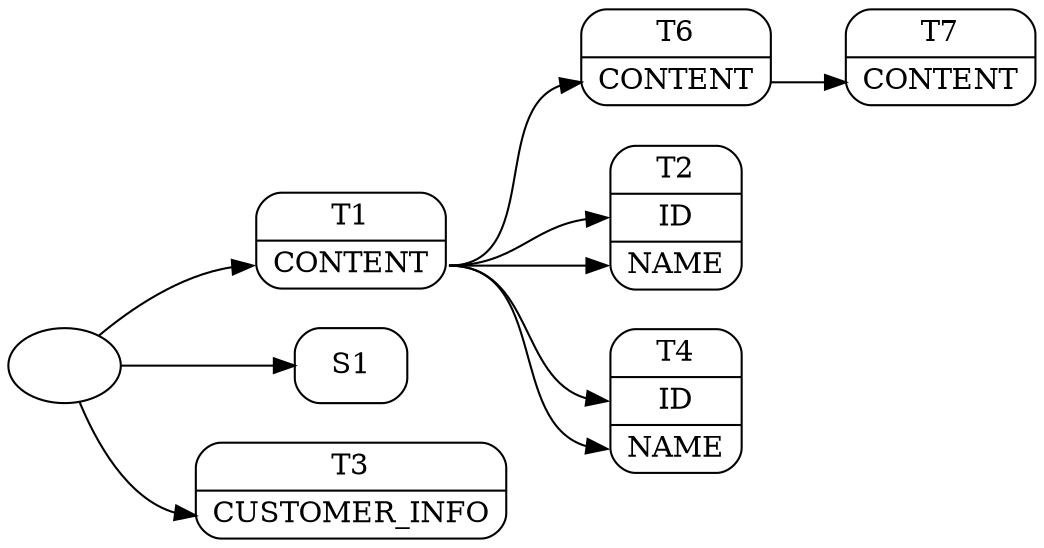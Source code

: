 digraph {
	rankdir=LR;
	_START_ [label=""]
	T1 [shape=Mrecord label="<T1> T1|<CONTENT> CONTENT"];
	T6 [shape=Mrecord label="<T6> T6|<CONTENT> CONTENT"];
	T2 [shape=Mrecord label="<T2> T2|<ID> ID|<NAME> NAME"];
	S1 [shape=Mrecord label="<S1> S1"];
	T3 [shape=Mrecord label="<T3> T3|<CUSTOMER_INFO> CUSTOMER_INFO"];
	T4 [shape=Mrecord label="<T4> T4|<ID> ID|<NAME> NAME"];
	T7 [shape=Mrecord label="<T7> T7|<CONTENT> CONTENT"];
	_START_ -> T1:CONTENT [tooltip="insert into T1(content) select parse_json('{'name': 'A', 'id':1}');"];
	_START_ -> S1 [tooltip="copy into @S1 from T1;"];
	_START_ -> T3:CUSTOMER_INFO [tooltip="copy into T3 from @S1;"];
	T1:CONTENT -> T6:CONTENT [tooltip="insert into T6 select * from T1;"];
	T1:CONTENT -> T2:ID [tooltip="create table T2 as select content:'name' as name, content:'id' as id from T1;"];
	T1:CONTENT -> T2:NAME [tooltip="create table T2 as select content:'name' as name, content:'id' as id from T1;"];
	T1:CONTENT -> T4:ID [tooltip="insert into T4(name, id) select content:'name', content:'id' from T1;"];
	T1:CONTENT -> T4:NAME [tooltip="insert into T4(name, id) select content:'name', content:'id' from T1;"];
	T6:CONTENT -> T7:CONTENT [tooltip="create table T7 as select * from T6;"];
}